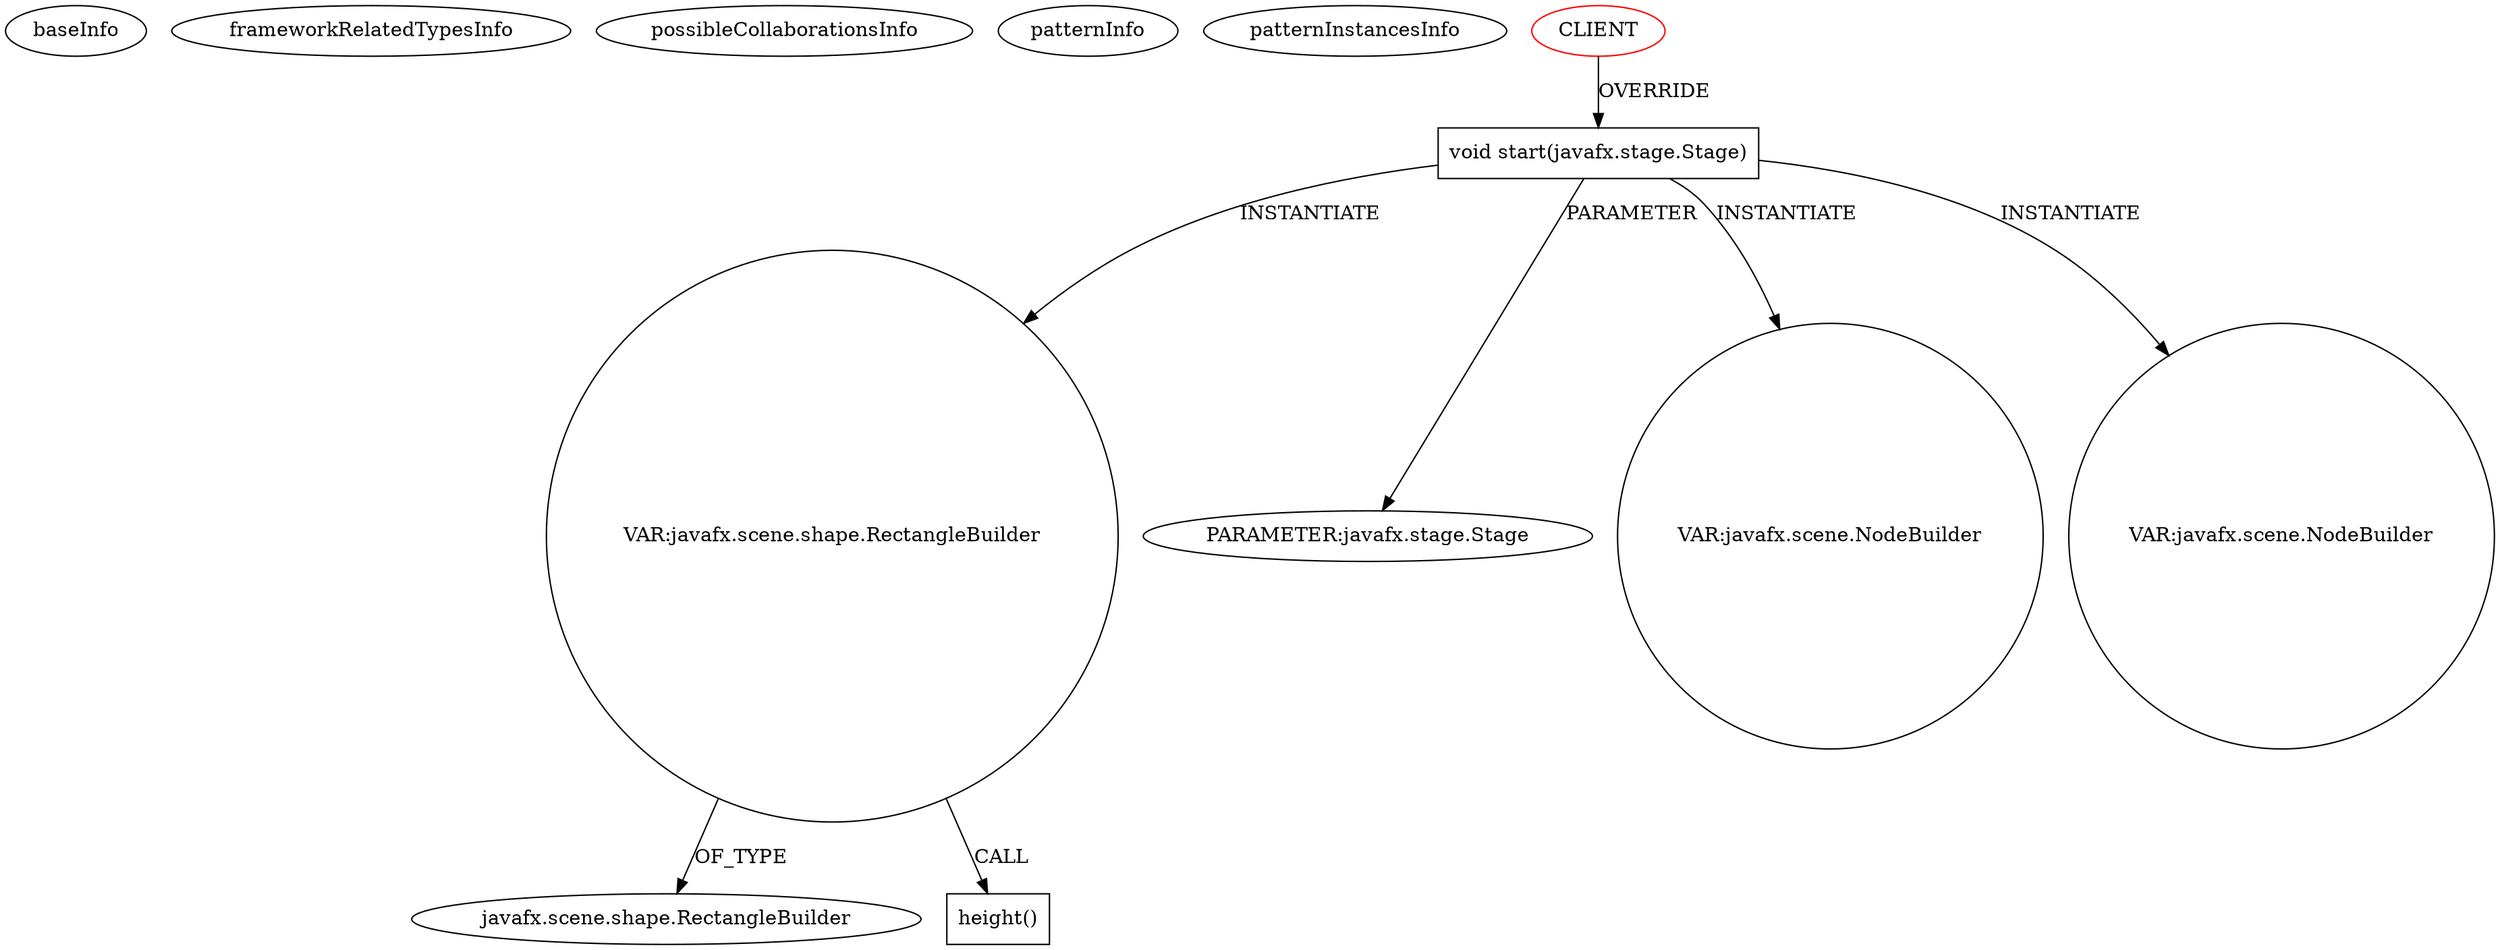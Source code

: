digraph {
baseInfo[graphId=4579,category="pattern",isAnonymous=false,possibleRelation=false]
frameworkRelatedTypesInfo[]
possibleCollaborationsInfo[]
patternInfo[frequency=2.0,patternRootClient=0]
patternInstancesInfo[0="VaibhavJain-JavaFx-2.0-Ludo~/VaibhavJain-JavaFx-2.0-Ludo/JavaFx-2.0-Ludo-master/src/org/vaib/LudoMain.java~LudoMain~1569",1="soonzsoonz-QuickFoot~/soonzsoonz-QuickFoot/QuickFoot-master/src/application/AudioConfigMain.java~AudioConfigMain~4245"]
39[label="javafx.scene.shape.RectangleBuilder",vertexType="FRAMEWORK_CLASS_TYPE",isFrameworkType=false]
43[label="VAR:javafx.scene.shape.RectangleBuilder",vertexType="VARIABLE_EXPRESION",isFrameworkType=false,shape=circle]
44[label="height()",vertexType="INSIDE_CALL",isFrameworkType=false,shape=box]
10[label="void start(javafx.stage.Stage)",vertexType="OVERRIDING_METHOD_DECLARATION",isFrameworkType=false,shape=box]
0[label="CLIENT",vertexType="ROOT_CLIENT_CLASS_DECLARATION",isFrameworkType=false,color=red]
11[label="PARAMETER:javafx.stage.Stage",vertexType="PARAMETER_DECLARATION",isFrameworkType=false]
119[label="VAR:javafx.scene.NodeBuilder",vertexType="VARIABLE_EXPRESION",isFrameworkType=false,shape=circle]
116[label="VAR:javafx.scene.NodeBuilder",vertexType="VARIABLE_EXPRESION",isFrameworkType=false,shape=circle]
43->44[label="CALL"]
10->119[label="INSTANTIATE"]
10->43[label="INSTANTIATE"]
10->116[label="INSTANTIATE"]
43->39[label="OF_TYPE"]
0->10[label="OVERRIDE"]
10->11[label="PARAMETER"]
}
